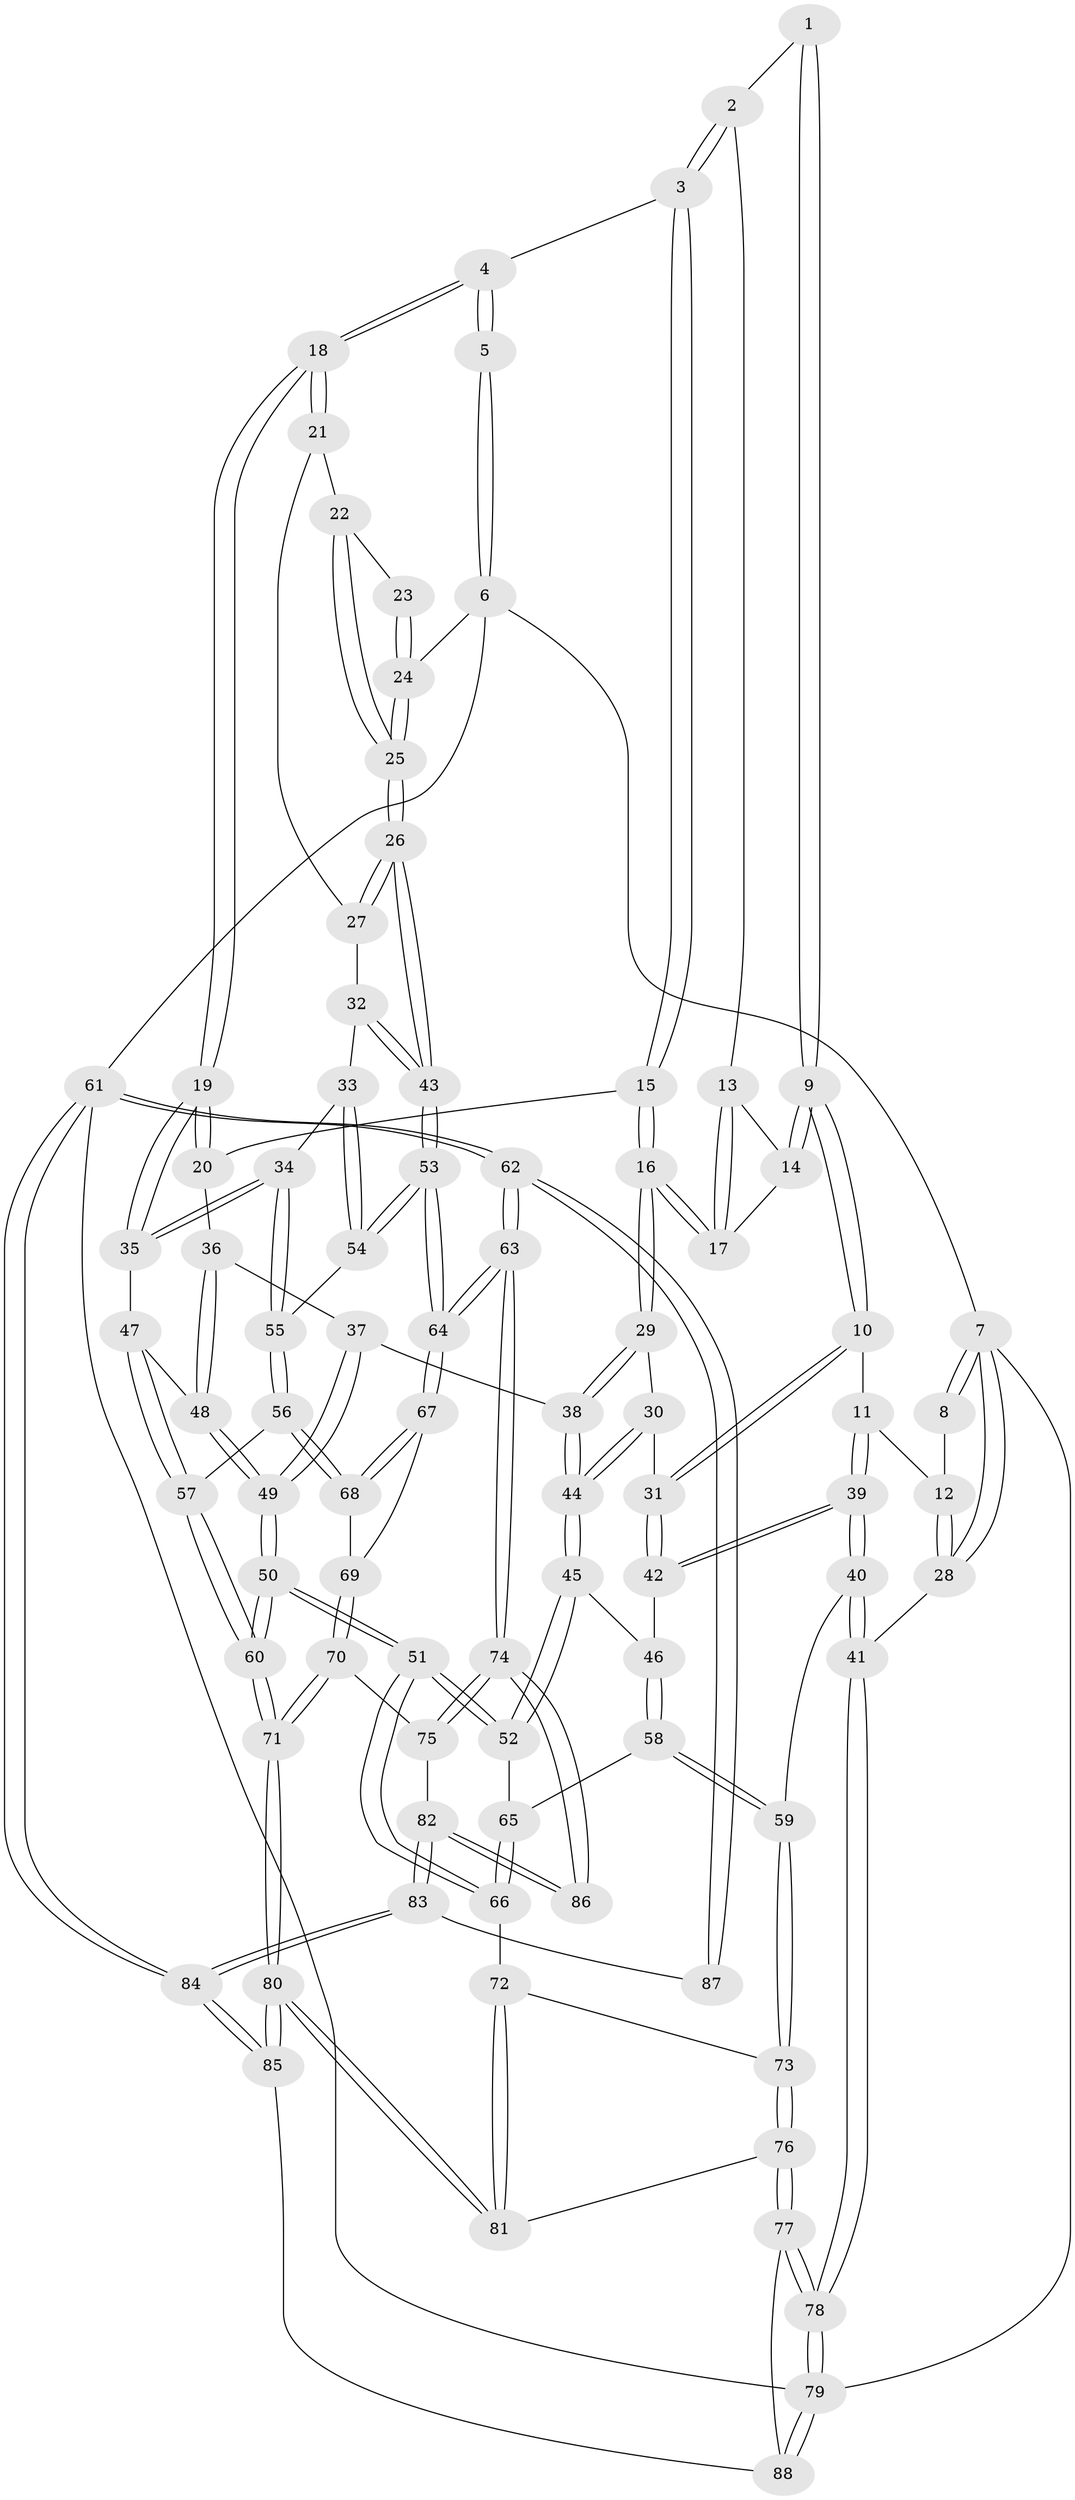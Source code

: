 // Generated by graph-tools (version 1.1) at 2025/03/03/09/25 03:03:15]
// undirected, 88 vertices, 217 edges
graph export_dot {
graph [start="1"]
  node [color=gray90,style=filled];
  1 [pos="+0.17978262514955495+0"];
  2 [pos="+0.35080362100902907+0"];
  3 [pos="+0.6266048754433675+0"];
  4 [pos="+0.6371569878144906+0"];
  5 [pos="+1+0"];
  6 [pos="+1+0"];
  7 [pos="+0+0"];
  8 [pos="+0.15617983154793968+0"];
  9 [pos="+0.21970286995841973+0.13143670824434764"];
  10 [pos="+0.21353239160280876+0.13752515144246466"];
  11 [pos="+0.15533214532864867+0.15370688960534187"];
  12 [pos="+0.11947103188821676+0.10813404034222747"];
  13 [pos="+0.3324848106729538+0"];
  14 [pos="+0.27691412492721096+0.10551338880255309"];
  15 [pos="+0.4423601907238927+0.1335536790107219"];
  16 [pos="+0.4419470983013579+0.1338390748729098"];
  17 [pos="+0.40599581374289817+0.11976334668875024"];
  18 [pos="+0.7156771496860883+0.12470967099693114"];
  19 [pos="+0.705403237805553+0.15348090185280006"];
  20 [pos="+0.5847974820200083+0.1693079295633139"];
  21 [pos="+0.8276853446060121+0.12357765935503649"];
  22 [pos="+0.8318000254917182+0.12119683758112013"];
  23 [pos="+0.8353900915215552+0.117192548035986"];
  24 [pos="+1+0"];
  25 [pos="+1+0.11813959337519798"];
  26 [pos="+1+0.15370628738430242"];
  27 [pos="+0.8803478154602502+0.1758941371405551"];
  28 [pos="+0+0"];
  29 [pos="+0.4352917661263237+0.17644948382404918"];
  30 [pos="+0.31344079738693453+0.24050857865940112"];
  31 [pos="+0.2884274050511789+0.22924141751147054"];
  32 [pos="+0.8864350830066142+0.24414944214157536"];
  33 [pos="+0.8441611402869021+0.26442788500837255"];
  34 [pos="+0.7690273053695066+0.2649271882189079"];
  35 [pos="+0.7129972226391421+0.21567617918737844"];
  36 [pos="+0.537191221695337+0.2589620428732159"];
  37 [pos="+0.47793746222373645+0.2521282916172615"];
  38 [pos="+0.4477513687170617+0.22603276046784812"];
  39 [pos="+0.09388987953588075+0.25567345310885986"];
  40 [pos="+0+0.42132397864611987"];
  41 [pos="+0+0.4213266701794943"];
  42 [pos="+0.2449625432628609+0.304702234015502"];
  43 [pos="+1+0.3141235174187967"];
  44 [pos="+0.36138432624565753+0.3550390364087646"];
  45 [pos="+0.36035729632742214+0.3647982767312971"];
  46 [pos="+0.2642852173848353+0.3382792435256915"];
  47 [pos="+0.690423253947886+0.24462822606271747"];
  48 [pos="+0.6003033440993233+0.3191358598934748"];
  49 [pos="+0.5173326267292407+0.5388524081361291"];
  50 [pos="+0.5163338340474605+0.5435225467073569"];
  51 [pos="+0.5101491838315648+0.5431764261228064"];
  52 [pos="+0.36725796085269863+0.3814432414331382"];
  53 [pos="+1+0.40576540517639476"];
  54 [pos="+0.9344260976630222+0.4036603771114825"];
  55 [pos="+0.8097066334330972+0.4296214325738761"];
  56 [pos="+0.8034079836978752+0.43637701919624633"];
  57 [pos="+0.7042554825677433+0.45760251138642144"];
  58 [pos="+0.11034268105977027+0.4593937750610191"];
  59 [pos="+0.0569092836278966+0.481290427639402"];
  60 [pos="+0.5200054621594667+0.545744264589124"];
  61 [pos="+1+1"];
  62 [pos="+1+1"];
  63 [pos="+1+0.6535792694007376"];
  64 [pos="+1+0.6309746171536107"];
  65 [pos="+0.22968412280085887+0.43898278615208736"];
  66 [pos="+0.46237361950764233+0.5641899277822252"];
  67 [pos="+0.9632640555639617+0.5843612521646195"];
  68 [pos="+0.8231147221149723+0.5123791314733378"];
  69 [pos="+0.8007951366917576+0.6073444626195418"];
  70 [pos="+0.7155941184660431+0.7182455662390482"];
  71 [pos="+0.6324187991414412+0.7160041379259673"];
  72 [pos="+0.4514314909019789+0.5698412102175819"];
  73 [pos="+0.18723347770397786+0.6135882640318"];
  74 [pos="+1+0.6654506659903806"];
  75 [pos="+0.7896964571795273+0.7508674058999989"];
  76 [pos="+0.17443036005347823+0.8034879917755382"];
  77 [pos="+0.15773126955132719+0.8262803010943758"];
  78 [pos="+0+1"];
  79 [pos="+0+1"];
  80 [pos="+0.5328352600190531+0.9790549852453646"];
  81 [pos="+0.3388012702747474+0.8027865018706329"];
  82 [pos="+0.8310006905532052+0.8558538950873096"];
  83 [pos="+0.842828093809192+0.8989089429355414"];
  84 [pos="+0.7775677336331925+1"];
  85 [pos="+0.5321459572197634+1"];
  86 [pos="+0.9712640874407421+0.8293484605870856"];
  87 [pos="+0.9086491685659961+0.8924685364002222"];
  88 [pos="+0.4521707760844506+1"];
  1 -- 2;
  1 -- 9;
  1 -- 9;
  2 -- 3;
  2 -- 3;
  2 -- 13;
  3 -- 4;
  3 -- 15;
  3 -- 15;
  4 -- 5;
  4 -- 5;
  4 -- 18;
  4 -- 18;
  5 -- 6;
  5 -- 6;
  6 -- 7;
  6 -- 24;
  6 -- 61;
  7 -- 8;
  7 -- 8;
  7 -- 28;
  7 -- 28;
  7 -- 79;
  8 -- 12;
  9 -- 10;
  9 -- 10;
  9 -- 14;
  9 -- 14;
  10 -- 11;
  10 -- 31;
  10 -- 31;
  11 -- 12;
  11 -- 39;
  11 -- 39;
  12 -- 28;
  12 -- 28;
  13 -- 14;
  13 -- 17;
  13 -- 17;
  14 -- 17;
  15 -- 16;
  15 -- 16;
  15 -- 20;
  16 -- 17;
  16 -- 17;
  16 -- 29;
  16 -- 29;
  18 -- 19;
  18 -- 19;
  18 -- 21;
  18 -- 21;
  19 -- 20;
  19 -- 20;
  19 -- 35;
  19 -- 35;
  20 -- 36;
  21 -- 22;
  21 -- 27;
  22 -- 23;
  22 -- 25;
  22 -- 25;
  23 -- 24;
  23 -- 24;
  24 -- 25;
  24 -- 25;
  25 -- 26;
  25 -- 26;
  26 -- 27;
  26 -- 27;
  26 -- 43;
  26 -- 43;
  27 -- 32;
  28 -- 41;
  29 -- 30;
  29 -- 38;
  29 -- 38;
  30 -- 31;
  30 -- 44;
  30 -- 44;
  31 -- 42;
  31 -- 42;
  32 -- 33;
  32 -- 43;
  32 -- 43;
  33 -- 34;
  33 -- 54;
  33 -- 54;
  34 -- 35;
  34 -- 35;
  34 -- 55;
  34 -- 55;
  35 -- 47;
  36 -- 37;
  36 -- 48;
  36 -- 48;
  37 -- 38;
  37 -- 49;
  37 -- 49;
  38 -- 44;
  38 -- 44;
  39 -- 40;
  39 -- 40;
  39 -- 42;
  39 -- 42;
  40 -- 41;
  40 -- 41;
  40 -- 59;
  41 -- 78;
  41 -- 78;
  42 -- 46;
  43 -- 53;
  43 -- 53;
  44 -- 45;
  44 -- 45;
  45 -- 46;
  45 -- 52;
  45 -- 52;
  46 -- 58;
  46 -- 58;
  47 -- 48;
  47 -- 57;
  47 -- 57;
  48 -- 49;
  48 -- 49;
  49 -- 50;
  49 -- 50;
  50 -- 51;
  50 -- 51;
  50 -- 60;
  50 -- 60;
  51 -- 52;
  51 -- 52;
  51 -- 66;
  51 -- 66;
  52 -- 65;
  53 -- 54;
  53 -- 54;
  53 -- 64;
  53 -- 64;
  54 -- 55;
  55 -- 56;
  55 -- 56;
  56 -- 57;
  56 -- 68;
  56 -- 68;
  57 -- 60;
  57 -- 60;
  58 -- 59;
  58 -- 59;
  58 -- 65;
  59 -- 73;
  59 -- 73;
  60 -- 71;
  60 -- 71;
  61 -- 62;
  61 -- 62;
  61 -- 84;
  61 -- 84;
  61 -- 79;
  62 -- 63;
  62 -- 63;
  62 -- 87;
  62 -- 87;
  63 -- 64;
  63 -- 64;
  63 -- 74;
  63 -- 74;
  64 -- 67;
  64 -- 67;
  65 -- 66;
  65 -- 66;
  66 -- 72;
  67 -- 68;
  67 -- 68;
  67 -- 69;
  68 -- 69;
  69 -- 70;
  69 -- 70;
  70 -- 71;
  70 -- 71;
  70 -- 75;
  71 -- 80;
  71 -- 80;
  72 -- 73;
  72 -- 81;
  72 -- 81;
  73 -- 76;
  73 -- 76;
  74 -- 75;
  74 -- 75;
  74 -- 86;
  74 -- 86;
  75 -- 82;
  76 -- 77;
  76 -- 77;
  76 -- 81;
  77 -- 78;
  77 -- 78;
  77 -- 88;
  78 -- 79;
  78 -- 79;
  79 -- 88;
  79 -- 88;
  80 -- 81;
  80 -- 81;
  80 -- 85;
  80 -- 85;
  82 -- 83;
  82 -- 83;
  82 -- 86;
  82 -- 86;
  83 -- 84;
  83 -- 84;
  83 -- 87;
  84 -- 85;
  84 -- 85;
  85 -- 88;
}
